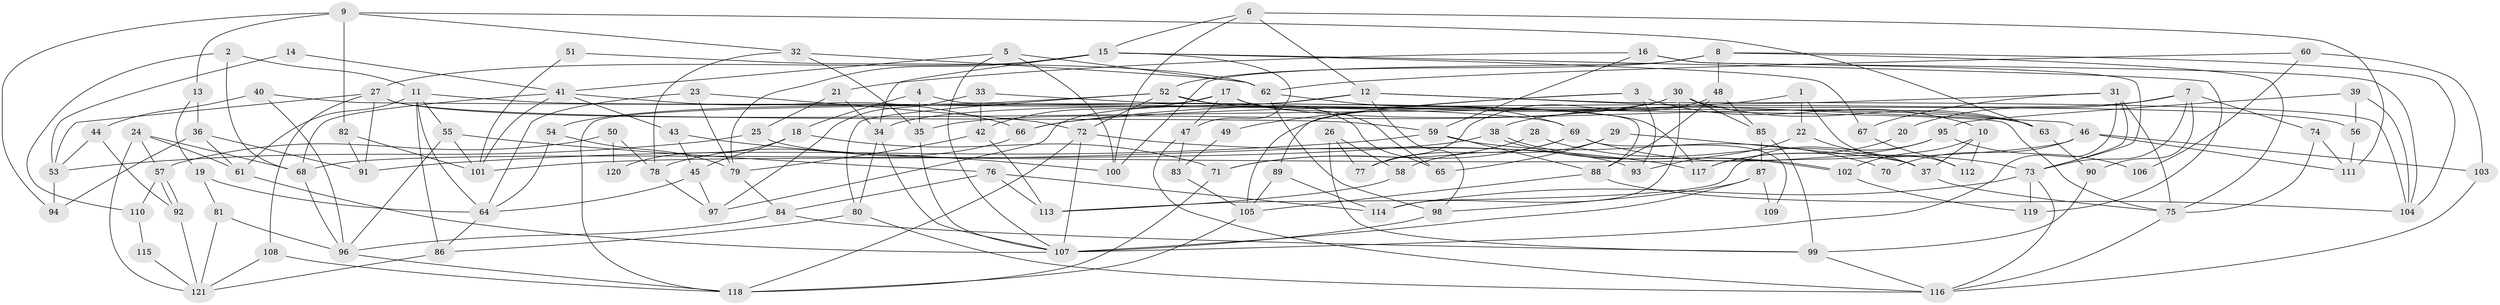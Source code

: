 // Generated by graph-tools (version 1.1) at 2025/36/03/09/25 02:36:22]
// undirected, 121 vertices, 242 edges
graph export_dot {
graph [start="1"]
  node [color=gray90,style=filled];
  1;
  2;
  3;
  4;
  5;
  6;
  7;
  8;
  9;
  10;
  11;
  12;
  13;
  14;
  15;
  16;
  17;
  18;
  19;
  20;
  21;
  22;
  23;
  24;
  25;
  26;
  27;
  28;
  29;
  30;
  31;
  32;
  33;
  34;
  35;
  36;
  37;
  38;
  39;
  40;
  41;
  42;
  43;
  44;
  45;
  46;
  47;
  48;
  49;
  50;
  51;
  52;
  53;
  54;
  55;
  56;
  57;
  58;
  59;
  60;
  61;
  62;
  63;
  64;
  65;
  66;
  67;
  68;
  69;
  70;
  71;
  72;
  73;
  74;
  75;
  76;
  77;
  78;
  79;
  80;
  81;
  82;
  83;
  84;
  85;
  86;
  87;
  88;
  89;
  90;
  91;
  92;
  93;
  94;
  95;
  96;
  97;
  98;
  99;
  100;
  101;
  102;
  103;
  104;
  105;
  106;
  107;
  108;
  109;
  110;
  111;
  112;
  113;
  114;
  115;
  116;
  117;
  118;
  119;
  120;
  121;
  1 -- 112;
  1 -- 66;
  1 -- 22;
  2 -- 11;
  2 -- 68;
  2 -- 110;
  3 -- 10;
  3 -- 89;
  3 -- 49;
  3 -- 93;
  4 -- 35;
  4 -- 18;
  4 -- 88;
  5 -- 62;
  5 -- 41;
  5 -- 100;
  5 -- 107;
  6 -- 12;
  6 -- 100;
  6 -- 15;
  6 -- 111;
  7 -- 38;
  7 -- 73;
  7 -- 20;
  7 -- 74;
  7 -- 90;
  8 -- 104;
  8 -- 75;
  8 -- 48;
  8 -- 52;
  8 -- 100;
  9 -- 13;
  9 -- 63;
  9 -- 32;
  9 -- 82;
  9 -- 94;
  10 -- 102;
  10 -- 37;
  10 -- 112;
  11 -- 86;
  11 -- 55;
  11 -- 61;
  11 -- 64;
  11 -- 69;
  12 -- 46;
  12 -- 34;
  12 -- 97;
  12 -- 98;
  12 -- 104;
  13 -- 19;
  13 -- 36;
  14 -- 41;
  14 -- 53;
  15 -- 79;
  15 -- 27;
  15 -- 34;
  15 -- 47;
  15 -- 67;
  15 -- 119;
  16 -- 73;
  16 -- 104;
  16 -- 21;
  16 -- 59;
  17 -- 63;
  17 -- 118;
  17 -- 42;
  17 -- 47;
  17 -- 65;
  18 -- 71;
  18 -- 45;
  18 -- 120;
  19 -- 81;
  19 -- 64;
  20 -- 117;
  21 -- 34;
  21 -- 25;
  22 -- 93;
  22 -- 37;
  23 -- 72;
  23 -- 79;
  23 -- 64;
  24 -- 121;
  24 -- 61;
  24 -- 57;
  24 -- 68;
  25 -- 53;
  25 -- 93;
  26 -- 99;
  26 -- 77;
  26 -- 58;
  27 -- 53;
  27 -- 59;
  27 -- 63;
  27 -- 91;
  27 -- 108;
  28 -- 37;
  28 -- 71;
  29 -- 65;
  29 -- 37;
  29 -- 58;
  30 -- 114;
  30 -- 63;
  30 -- 35;
  30 -- 85;
  30 -- 105;
  31 -- 75;
  31 -- 107;
  31 -- 66;
  31 -- 67;
  31 -- 73;
  32 -- 35;
  32 -- 62;
  32 -- 78;
  33 -- 42;
  33 -- 97;
  33 -- 117;
  34 -- 107;
  34 -- 80;
  35 -- 107;
  36 -- 91;
  36 -- 61;
  36 -- 94;
  37 -- 75;
  38 -- 101;
  38 -- 102;
  38 -- 102;
  39 -- 104;
  39 -- 95;
  39 -- 56;
  40 -- 96;
  40 -- 75;
  40 -- 44;
  41 -- 43;
  41 -- 68;
  41 -- 66;
  41 -- 101;
  42 -- 79;
  42 -- 113;
  43 -- 45;
  43 -- 100;
  44 -- 92;
  44 -- 53;
  45 -- 97;
  45 -- 64;
  46 -- 111;
  46 -- 68;
  46 -- 70;
  46 -- 103;
  47 -- 83;
  47 -- 116;
  48 -- 88;
  48 -- 77;
  48 -- 85;
  49 -- 83;
  50 -- 57;
  50 -- 78;
  50 -- 120;
  51 -- 101;
  51 -- 62;
  52 -- 80;
  52 -- 54;
  52 -- 56;
  52 -- 65;
  52 -- 72;
  53 -- 94;
  54 -- 64;
  54 -- 79;
  55 -- 96;
  55 -- 101;
  55 -- 76;
  56 -- 111;
  57 -- 92;
  57 -- 92;
  57 -- 110;
  58 -- 113;
  59 -- 70;
  59 -- 88;
  59 -- 91;
  60 -- 62;
  60 -- 103;
  60 -- 106;
  61 -- 107;
  62 -- 98;
  62 -- 69;
  63 -- 90;
  64 -- 86;
  66 -- 78;
  67 -- 112;
  68 -- 96;
  69 -- 71;
  69 -- 73;
  69 -- 77;
  69 -- 109;
  71 -- 118;
  72 -- 107;
  72 -- 117;
  72 -- 118;
  73 -- 114;
  73 -- 116;
  73 -- 119;
  74 -- 111;
  74 -- 75;
  75 -- 116;
  76 -- 113;
  76 -- 84;
  76 -- 114;
  78 -- 97;
  79 -- 84;
  80 -- 116;
  80 -- 86;
  81 -- 96;
  81 -- 121;
  82 -- 91;
  82 -- 101;
  83 -- 105;
  84 -- 99;
  84 -- 96;
  85 -- 87;
  85 -- 99;
  86 -- 121;
  87 -- 107;
  87 -- 98;
  87 -- 109;
  88 -- 104;
  88 -- 105;
  89 -- 105;
  89 -- 114;
  90 -- 99;
  92 -- 121;
  95 -- 113;
  95 -- 117;
  95 -- 106;
  96 -- 118;
  98 -- 107;
  99 -- 116;
  102 -- 119;
  103 -- 116;
  105 -- 118;
  108 -- 118;
  108 -- 121;
  110 -- 115;
  115 -- 121;
}
